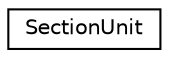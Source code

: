 digraph "Graphical Class Hierarchy"
{
  edge [fontname="Helvetica",fontsize="10",labelfontname="Helvetica",labelfontsize="10"];
  node [fontname="Helvetica",fontsize="10",shape=record];
  rankdir="LR";
  Node0 [label="SectionUnit",height=0.2,width=0.4,color="black", fillcolor="white", style="filled",URL="$structSectionUnit.html"];
}
